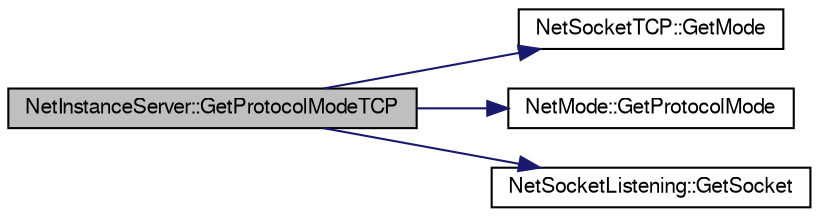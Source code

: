 digraph G
{
  edge [fontname="FreeSans",fontsize="10",labelfontname="FreeSans",labelfontsize="10"];
  node [fontname="FreeSans",fontsize="10",shape=record];
  rankdir=LR;
  Node1 [label="NetInstanceServer::GetProtocolModeTCP",height=0.2,width=0.4,color="black", fillcolor="grey75", style="filled" fontcolor="black"];
  Node1 -> Node2 [color="midnightblue",fontsize="10",style="solid",fontname="FreeSans"];
  Node2 [label="NetSocketTCP::GetMode",height=0.2,width=0.4,color="black", fillcolor="white", style="filled",URL="$class_net_socket_t_c_p.html#ad528efe4a16f0a110f488820d7abbc89"];
  Node1 -> Node3 [color="midnightblue",fontsize="10",style="solid",fontname="FreeSans"];
  Node3 [label="NetMode::GetProtocolMode",height=0.2,width=0.4,color="black", fillcolor="white", style="filled",URL="$class_net_mode.html#a955c73991a8f13465e509f3841071455"];
  Node1 -> Node4 [color="midnightblue",fontsize="10",style="solid",fontname="FreeSans"];
  Node4 [label="NetSocketListening::GetSocket",height=0.2,width=0.4,color="black", fillcolor="white", style="filled",URL="$class_net_socket_listening.html#ab350cd4d7db17d7c602396066182295d"];
}

